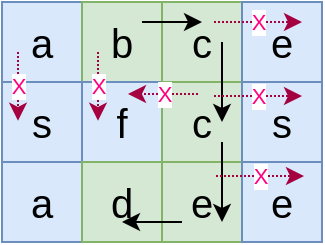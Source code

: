 <mxfile version="15.1.3" type="device"><diagram id="XE4uCvFjz9fN5bYbBGLS" name="第 1 页"><mxGraphModel dx="378" dy="248" grid="0" gridSize="10" guides="1" tooltips="1" connect="1" arrows="1" fold="1" page="1" pageScale="1" pageWidth="827" pageHeight="1169" math="0" shadow="0"><root><mxCell id="0"/><mxCell id="1" parent="0"/><mxCell id="dz84w6WoRMhZ1KWzw4ee-2" value="a" style="whiteSpace=wrap;html=1;aspect=fixed;fillColor=#dae8fc;strokeColor=#6c8ebf;fontSize=20;" vertex="1" parent="1"><mxGeometry x="170" y="190" width="40" height="40" as="geometry"/></mxCell><mxCell id="dz84w6WoRMhZ1KWzw4ee-3" value="b" style="whiteSpace=wrap;html=1;aspect=fixed;fillColor=#d5e8d4;strokeColor=#82b366;fontSize=20;" vertex="1" parent="1"><mxGeometry x="210" y="190" width="40" height="40" as="geometry"/></mxCell><mxCell id="dz84w6WoRMhZ1KWzw4ee-4" value="c" style="whiteSpace=wrap;html=1;aspect=fixed;fillColor=#d5e8d4;strokeColor=#82b366;fontSize=20;" vertex="1" parent="1"><mxGeometry x="250" y="190" width="40" height="40" as="geometry"/></mxCell><mxCell id="dz84w6WoRMhZ1KWzw4ee-5" value="e" style="whiteSpace=wrap;html=1;aspect=fixed;fillColor=#dae8fc;strokeColor=#6c8ebf;fontSize=20;" vertex="1" parent="1"><mxGeometry x="290" y="190" width="40" height="40" as="geometry"/></mxCell><mxCell id="dz84w6WoRMhZ1KWzw4ee-6" value="s" style="whiteSpace=wrap;html=1;aspect=fixed;fillColor=#dae8fc;strokeColor=#6c8ebf;fontSize=20;" vertex="1" parent="1"><mxGeometry x="170" y="230" width="40" height="40" as="geometry"/></mxCell><mxCell id="dz84w6WoRMhZ1KWzw4ee-7" value="f" style="whiteSpace=wrap;html=1;aspect=fixed;fillColor=#dae8fc;strokeColor=#6c8ebf;fontSize=20;" vertex="1" parent="1"><mxGeometry x="210" y="230" width="40" height="40" as="geometry"/></mxCell><mxCell id="dz84w6WoRMhZ1KWzw4ee-8" value="c" style="whiteSpace=wrap;html=1;aspect=fixed;fillColor=#d5e8d4;strokeColor=#82b366;fontSize=20;" vertex="1" parent="1"><mxGeometry x="250" y="230" width="40" height="40" as="geometry"/></mxCell><mxCell id="dz84w6WoRMhZ1KWzw4ee-9" value="s" style="whiteSpace=wrap;html=1;aspect=fixed;fillColor=#dae8fc;strokeColor=#6c8ebf;fontSize=20;" vertex="1" parent="1"><mxGeometry x="290" y="230" width="40" height="40" as="geometry"/></mxCell><mxCell id="dz84w6WoRMhZ1KWzw4ee-10" value="a" style="whiteSpace=wrap;html=1;aspect=fixed;fillColor=#dae8fc;strokeColor=#6c8ebf;fontSize=20;" vertex="1" parent="1"><mxGeometry x="170" y="270" width="40" height="40" as="geometry"/></mxCell><mxCell id="dz84w6WoRMhZ1KWzw4ee-11" value="d" style="whiteSpace=wrap;html=1;aspect=fixed;fillColor=#d5e8d4;strokeColor=#82b366;fontSize=20;" vertex="1" parent="1"><mxGeometry x="210" y="270" width="40" height="40" as="geometry"/></mxCell><mxCell id="dz84w6WoRMhZ1KWzw4ee-12" value="e" style="whiteSpace=wrap;html=1;aspect=fixed;fillColor=#d5e8d4;strokeColor=#82b366;fontSize=20;" vertex="1" parent="1"><mxGeometry x="250" y="270" width="40" height="40" as="geometry"/></mxCell><mxCell id="dz84w6WoRMhZ1KWzw4ee-13" value="e" style="whiteSpace=wrap;html=1;aspect=fixed;fillColor=#dae8fc;strokeColor=#6c8ebf;fontSize=20;" vertex="1" parent="1"><mxGeometry x="290" y="270" width="40" height="40" as="geometry"/></mxCell><mxCell id="dz84w6WoRMhZ1KWzw4ee-15" value="" style="endArrow=classic;html=1;fontSize=20;" edge="1" parent="1"><mxGeometry width="50" height="50" relative="1" as="geometry"><mxPoint x="240" y="200" as="sourcePoint"/><mxPoint x="270" y="200" as="targetPoint"/></mxGeometry></mxCell><mxCell id="dz84w6WoRMhZ1KWzw4ee-16" value="" style="endArrow=classic;html=1;fontSize=20;" edge="1" parent="1"><mxGeometry width="50" height="50" relative="1" as="geometry"><mxPoint x="260" y="300" as="sourcePoint"/><mxPoint x="230" y="300" as="targetPoint"/></mxGeometry></mxCell><mxCell id="dz84w6WoRMhZ1KWzw4ee-18" value="" style="endArrow=classic;html=1;fontSize=20;" edge="1" parent="1"><mxGeometry width="50" height="50" relative="1" as="geometry"><mxPoint x="280" y="210" as="sourcePoint"/><mxPoint x="280" y="250" as="targetPoint"/></mxGeometry></mxCell><mxCell id="dz84w6WoRMhZ1KWzw4ee-19" value="" style="endArrow=classic;html=1;fontSize=20;" edge="1" parent="1"><mxGeometry width="50" height="50" relative="1" as="geometry"><mxPoint x="280" y="260" as="sourcePoint"/><mxPoint x="280" y="300" as="targetPoint"/></mxGeometry></mxCell><mxCell id="dz84w6WoRMhZ1KWzw4ee-28" value="" style="endArrow=classic;html=1;fontSize=20;dashed=1;dashPattern=1 1;fillColor=#d80073;strokeColor=#A50040;" edge="1" parent="1"><mxGeometry relative="1" as="geometry"><mxPoint x="276" y="200" as="sourcePoint"/><mxPoint x="320" y="200" as="targetPoint"/></mxGeometry></mxCell><mxCell id="dz84w6WoRMhZ1KWzw4ee-29" value="&lt;font color=&quot;#ff0080&quot;&gt;X&lt;/font&gt;" style="edgeLabel;resizable=0;html=1;align=center;verticalAlign=middle;" connectable="0" vertex="1" parent="dz84w6WoRMhZ1KWzw4ee-28"><mxGeometry relative="1" as="geometry"/></mxCell><mxCell id="dz84w6WoRMhZ1KWzw4ee-31" value="" style="endArrow=classic;html=1;fontSize=20;dashed=1;dashPattern=1 1;fillColor=#d80073;strokeColor=#A50040;" edge="1" parent="1"><mxGeometry relative="1" as="geometry"><mxPoint x="178" y="215" as="sourcePoint"/><mxPoint x="178" y="249.4" as="targetPoint"/></mxGeometry></mxCell><mxCell id="dz84w6WoRMhZ1KWzw4ee-32" value="&lt;font color=&quot;#ff0080&quot;&gt;X&lt;/font&gt;" style="edgeLabel;resizable=0;html=1;align=center;verticalAlign=middle;" connectable="0" vertex="1" parent="dz84w6WoRMhZ1KWzw4ee-31"><mxGeometry relative="1" as="geometry"/></mxCell><mxCell id="dz84w6WoRMhZ1KWzw4ee-33" value="" style="endArrow=classic;html=1;fontSize=20;dashed=1;dashPattern=1 1;fillColor=#d80073;strokeColor=#A50040;" edge="1" parent="1"><mxGeometry relative="1" as="geometry"><mxPoint x="268" y="236" as="sourcePoint"/><mxPoint x="233" y="236" as="targetPoint"/></mxGeometry></mxCell><mxCell id="dz84w6WoRMhZ1KWzw4ee-34" value="&lt;font color=&quot;#ff0080&quot;&gt;X&lt;/font&gt;" style="edgeLabel;resizable=0;html=1;align=center;verticalAlign=middle;" connectable="0" vertex="1" parent="dz84w6WoRMhZ1KWzw4ee-33"><mxGeometry relative="1" as="geometry"/></mxCell><mxCell id="dz84w6WoRMhZ1KWzw4ee-35" value="" style="endArrow=classic;html=1;fontSize=20;dashed=1;dashPattern=1 1;fillColor=#d80073;strokeColor=#A50040;" edge="1" parent="1"><mxGeometry relative="1" as="geometry"><mxPoint x="218" y="215" as="sourcePoint"/><mxPoint x="218" y="249.4" as="targetPoint"/></mxGeometry></mxCell><mxCell id="dz84w6WoRMhZ1KWzw4ee-36" value="&lt;font color=&quot;#ff0080&quot;&gt;X&lt;/font&gt;" style="edgeLabel;resizable=0;html=1;align=center;verticalAlign=middle;" connectable="0" vertex="1" parent="dz84w6WoRMhZ1KWzw4ee-35"><mxGeometry relative="1" as="geometry"/></mxCell><mxCell id="dz84w6WoRMhZ1KWzw4ee-37" value="" style="endArrow=classic;html=1;fontSize=20;dashed=1;dashPattern=1 1;fillColor=#d80073;strokeColor=#A50040;" edge="1" parent="1"><mxGeometry relative="1" as="geometry"><mxPoint x="276" y="237" as="sourcePoint"/><mxPoint x="320" y="237" as="targetPoint"/></mxGeometry></mxCell><mxCell id="dz84w6WoRMhZ1KWzw4ee-38" value="&lt;font color=&quot;#ff0080&quot;&gt;X&lt;/font&gt;" style="edgeLabel;resizable=0;html=1;align=center;verticalAlign=middle;" connectable="0" vertex="1" parent="dz84w6WoRMhZ1KWzw4ee-37"><mxGeometry relative="1" as="geometry"/></mxCell><mxCell id="dz84w6WoRMhZ1KWzw4ee-39" value="" style="endArrow=classic;html=1;fontSize=20;dashed=1;dashPattern=1 1;fillColor=#d80073;strokeColor=#A50040;" edge="1" parent="1"><mxGeometry relative="1" as="geometry"><mxPoint x="277" y="277" as="sourcePoint"/><mxPoint x="321" y="277" as="targetPoint"/></mxGeometry></mxCell><mxCell id="dz84w6WoRMhZ1KWzw4ee-40" value="&lt;font color=&quot;#ff0080&quot;&gt;X&lt;/font&gt;" style="edgeLabel;resizable=0;html=1;align=center;verticalAlign=middle;" connectable="0" vertex="1" parent="dz84w6WoRMhZ1KWzw4ee-39"><mxGeometry relative="1" as="geometry"/></mxCell></root></mxGraphModel></diagram></mxfile>